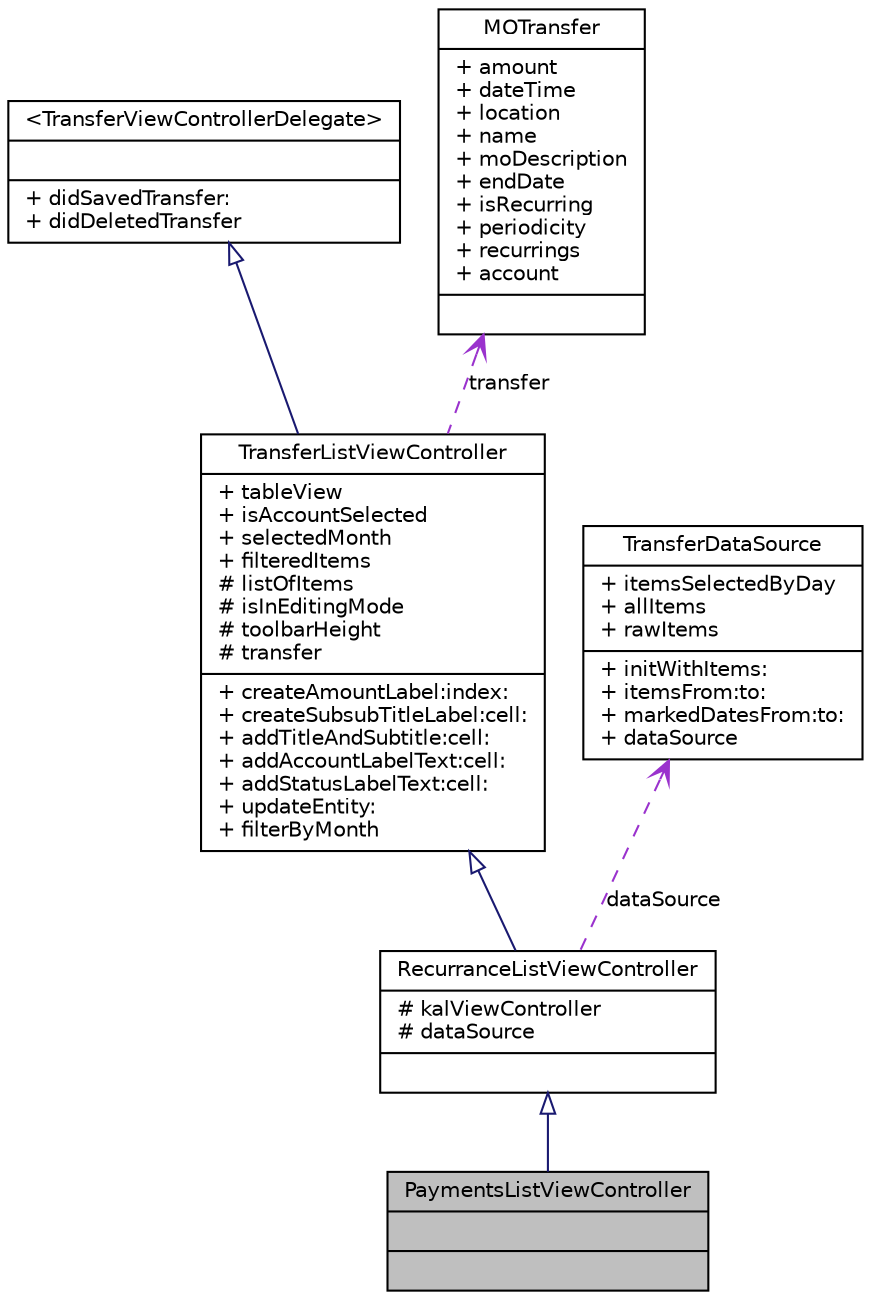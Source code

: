 digraph G
{
  edge [fontname="Helvetica",fontsize="10",labelfontname="Helvetica",labelfontsize="10"];
  node [fontname="Helvetica",fontsize="10",shape=record];
  Node1 [label="{PaymentsListViewController\n||}",height=0.2,width=0.4,color="black", fillcolor="grey75", style="filled" fontcolor="black"];
  Node2 -> Node1 [dir=back,color="midnightblue",fontsize="10",style="solid",arrowtail="empty",fontname="Helvetica"];
  Node2 [label="{RecurranceListViewController\n|# kalViewController\l# dataSource\l|}",height=0.2,width=0.4,color="black", fillcolor="white", style="filled",URL="$interface_recurrance_list_view_controller.html",tooltip="Used for showing list view and calendar for recurring objects."];
  Node3 -> Node2 [dir=back,color="midnightblue",fontsize="10",style="solid",arrowtail="empty",fontname="Helvetica"];
  Node3 [label="{TransferListViewController\n|+ tableView\l+ isAccountSelected\l+ selectedMonth\l+ filteredItems\l# listOfItems\l# isInEditingMode\l# toolbarHeight\l# transfer\l|+ createAmountLabel:index:\l+ createSubsubTitleLabel:cell:\l+ addTitleAndSubtitle:cell:\l+ addAccountLabelText:cell:\l+ addStatusLabelText:cell:\l+ updateEntity:\l+ filterByMonth\l}",height=0.2,width=0.4,color="black", fillcolor="white", style="filled",URL="$interface_transfer_list_view_controller.html",tooltip="This is parent class for payment/income lists."];
  Node4 -> Node3 [dir=back,color="midnightblue",fontsize="10",style="solid",arrowtail="empty",fontname="Helvetica"];
  Node4 [label="{\<TransferViewControllerDelegate\>\n||+ didSavedTransfer:\l+ didDeletedTransfer\l}",height=0.2,width=0.4,color="black", fillcolor="white", style="filled",URL="$protocol_transfer_view_controller_delegate-p.html",tooltip="handles operations within transfer view controller"];
  Node5 -> Node3 [dir=back,color="darkorchid3",fontsize="10",style="dashed",label="transfer",arrowtail="open",fontname="Helvetica"];
  Node5 [label="{MOTransfer\n|+ amount\l+ dateTime\l+ location\l+ name\l+ moDescription\l+ endDate\l+ isRecurring\l+ periodicity\l+ recurrings\l+ account\l|}",height=0.2,width=0.4,color="black", fillcolor="white", style="filled",URL="$interface_m_o_transfer.html",tooltip="Used as parent class for income, payment, account managed objects."];
  Node6 -> Node2 [dir=back,color="darkorchid3",fontsize="10",style="dashed",label="dataSource",arrowtail="open",fontname="Helvetica"];
  Node6 [label="{TransferDataSource\n|+ itemsSelectedByDay\l+ allItems\l+ rawItems\l|+ initWithItems:\l+ itemsFrom:to:\l+ markedDatesFrom:to:\l+ dataSource\l}",height=0.2,width=0.4,color="black", fillcolor="white", style="filled",URL="$interface_transfer_data_source.html",tooltip="This class is responsible for displaying all items with Calendar view."];
}
